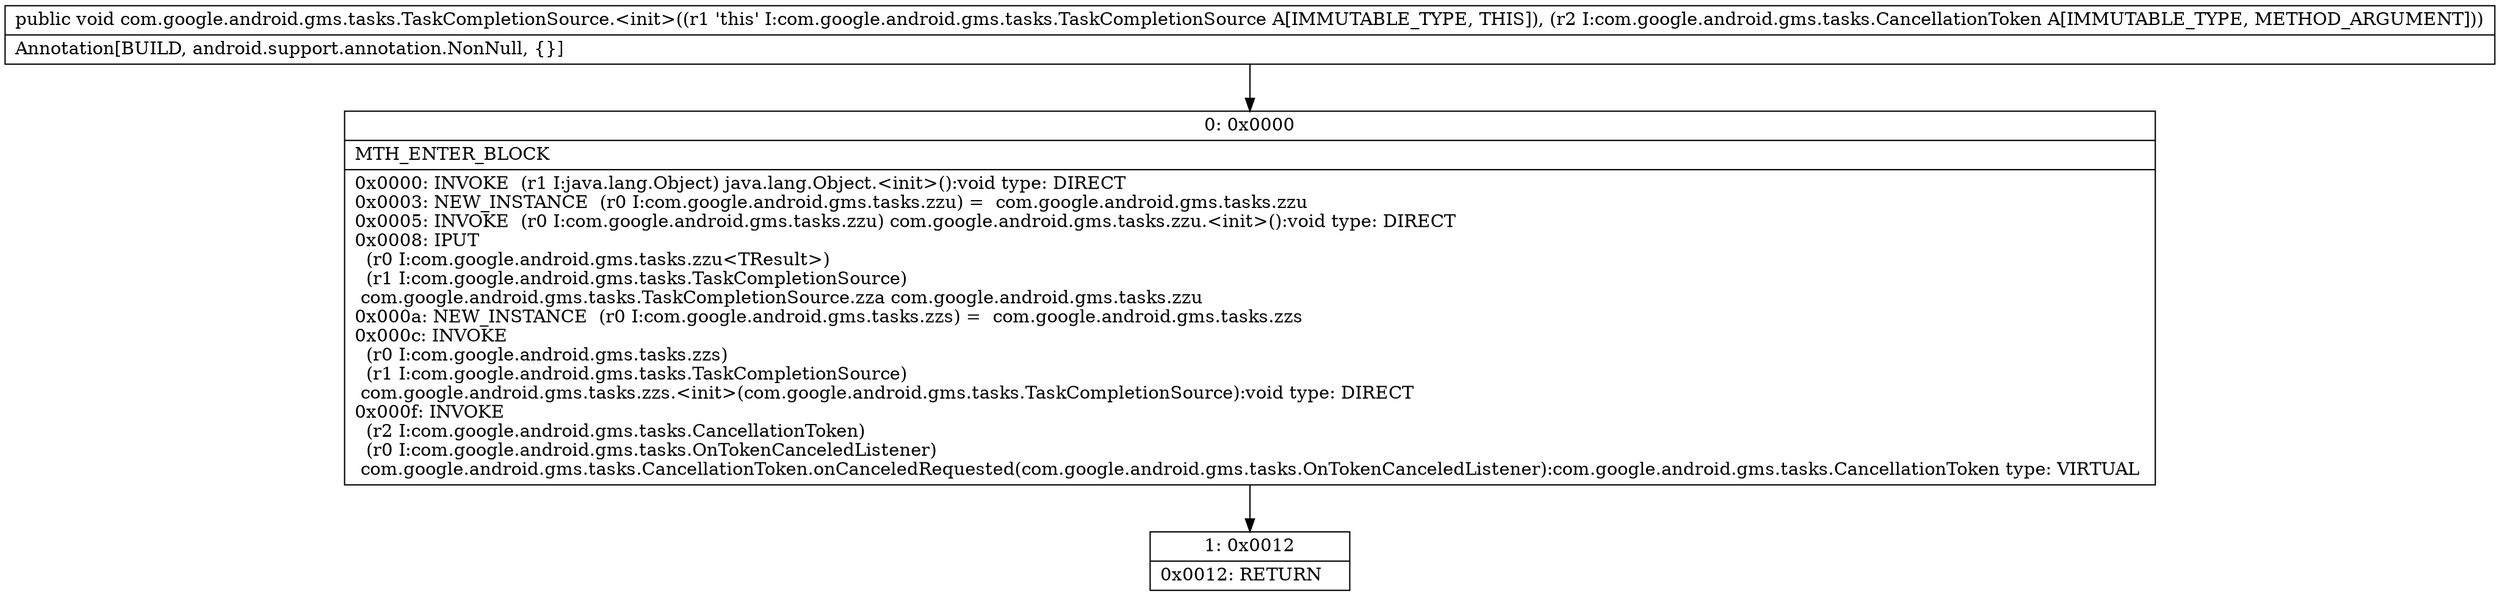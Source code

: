 digraph "CFG forcom.google.android.gms.tasks.TaskCompletionSource.\<init\>(Lcom\/google\/android\/gms\/tasks\/CancellationToken;)V" {
Node_0 [shape=record,label="{0\:\ 0x0000|MTH_ENTER_BLOCK\l|0x0000: INVOKE  (r1 I:java.lang.Object) java.lang.Object.\<init\>():void type: DIRECT \l0x0003: NEW_INSTANCE  (r0 I:com.google.android.gms.tasks.zzu) =  com.google.android.gms.tasks.zzu \l0x0005: INVOKE  (r0 I:com.google.android.gms.tasks.zzu) com.google.android.gms.tasks.zzu.\<init\>():void type: DIRECT \l0x0008: IPUT  \l  (r0 I:com.google.android.gms.tasks.zzu\<TResult\>)\l  (r1 I:com.google.android.gms.tasks.TaskCompletionSource)\l com.google.android.gms.tasks.TaskCompletionSource.zza com.google.android.gms.tasks.zzu \l0x000a: NEW_INSTANCE  (r0 I:com.google.android.gms.tasks.zzs) =  com.google.android.gms.tasks.zzs \l0x000c: INVOKE  \l  (r0 I:com.google.android.gms.tasks.zzs)\l  (r1 I:com.google.android.gms.tasks.TaskCompletionSource)\l com.google.android.gms.tasks.zzs.\<init\>(com.google.android.gms.tasks.TaskCompletionSource):void type: DIRECT \l0x000f: INVOKE  \l  (r2 I:com.google.android.gms.tasks.CancellationToken)\l  (r0 I:com.google.android.gms.tasks.OnTokenCanceledListener)\l com.google.android.gms.tasks.CancellationToken.onCanceledRequested(com.google.android.gms.tasks.OnTokenCanceledListener):com.google.android.gms.tasks.CancellationToken type: VIRTUAL \l}"];
Node_1 [shape=record,label="{1\:\ 0x0012|0x0012: RETURN   \l}"];
MethodNode[shape=record,label="{public void com.google.android.gms.tasks.TaskCompletionSource.\<init\>((r1 'this' I:com.google.android.gms.tasks.TaskCompletionSource A[IMMUTABLE_TYPE, THIS]), (r2 I:com.google.android.gms.tasks.CancellationToken A[IMMUTABLE_TYPE, METHOD_ARGUMENT]))  | Annotation[BUILD, android.support.annotation.NonNull, \{\}]\l}"];
MethodNode -> Node_0;
Node_0 -> Node_1;
}

